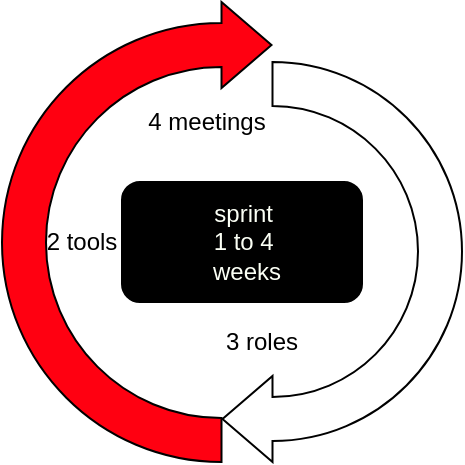 <mxfile version="13.10.8" type="github">
  <diagram id="nNY8WfsLUdl8HgaFd1VL" name="Page-1">
    <mxGraphModel dx="920" dy="552" grid="1" gridSize="10" guides="1" tooltips="1" connect="1" arrows="1" fold="1" page="1" pageScale="1" pageWidth="850" pageHeight="1100" math="0" shadow="0">
      <root>
        <mxCell id="0" />
        <mxCell id="1" parent="0" />
        <mxCell id="WNohDacFWRxzgRTMP_bQ-2" value="" style="html=1;shadow=0;dashed=0;align=center;verticalAlign=middle;shape=mxgraph.arrows2.uTurnArrow;dy=11;arrowHead=43;dx2=25;fillColor=#FF0011;" vertex="1" parent="1">
          <mxGeometry x="310" y="500" width="100" height="230" as="geometry" />
        </mxCell>
        <mxCell id="WNohDacFWRxzgRTMP_bQ-3" value="" style="html=1;shadow=0;dashed=0;align=center;verticalAlign=middle;shape=mxgraph.arrows2.uTurnArrow;dy=11;arrowHead=43;dx2=25;rotation=-180;fillColor=#FFFFFF;" vertex="1" parent="1">
          <mxGeometry x="460" y="530" width="80" height="200" as="geometry" />
        </mxCell>
        <mxCell id="WNohDacFWRxzgRTMP_bQ-4" value="" style="rounded=1;whiteSpace=wrap;html=1;fillColor=#000000;" vertex="1" parent="1">
          <mxGeometry x="370" y="590" width="120" height="60" as="geometry" />
        </mxCell>
        <mxCell id="WNohDacFWRxzgRTMP_bQ-5" value="&lt;font color=&quot;#fbfff5&quot;&gt;sprint&amp;nbsp;&lt;br&gt;1 to 4&amp;nbsp; weeks&lt;/font&gt;" style="text;html=1;strokeColor=none;fillColor=none;align=center;verticalAlign=middle;whiteSpace=wrap;rounded=0;" vertex="1" parent="1">
          <mxGeometry x="405" y="610" width="55" height="20" as="geometry" />
        </mxCell>
        <mxCell id="WNohDacFWRxzgRTMP_bQ-6" value="2 tools" style="text;html=1;strokeColor=none;fillColor=none;align=center;verticalAlign=middle;whiteSpace=wrap;rounded=0;" vertex="1" parent="1">
          <mxGeometry x="330" y="610" width="40" height="20" as="geometry" />
        </mxCell>
        <mxCell id="WNohDacFWRxzgRTMP_bQ-7" value="3 roles" style="text;html=1;strokeColor=none;fillColor=none;align=center;verticalAlign=middle;whiteSpace=wrap;rounded=0;" vertex="1" parent="1">
          <mxGeometry x="420" y="660" width="40" height="20" as="geometry" />
        </mxCell>
        <mxCell id="WNohDacFWRxzgRTMP_bQ-8" value="4 meetings" style="text;html=1;strokeColor=none;fillColor=none;align=center;verticalAlign=middle;whiteSpace=wrap;rounded=0;" vertex="1" parent="1">
          <mxGeometry x="380" y="550" width="65" height="20" as="geometry" />
        </mxCell>
      </root>
    </mxGraphModel>
  </diagram>
</mxfile>

